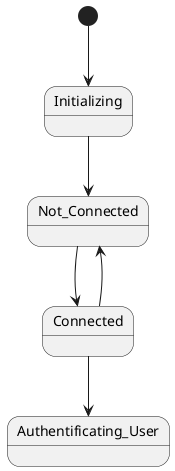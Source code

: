 @startuml
[*] --> Initializing
Initializing --> Not_Connected
Not_Connected --> Connected
Connected --> Not_Connected
Connected --> Authentificating_User
@enduml